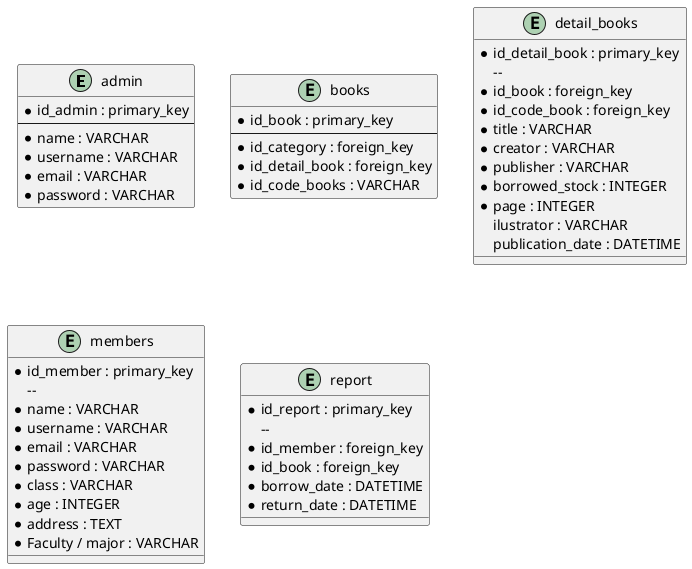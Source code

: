 @startuml
entity admin{
    * id_admin : primary_key
    --
    * name : VARCHAR
    * username : VARCHAR
    * email : VARCHAR
    * password : VARCHAR
}
entity books{
    * id_book : primary_key
    --
    * id_category : foreign_key 
    * id_detail_book : foreign_key 
    * id_code_books : VARCHAR
}
entity detail_books{
    * id_detail_book : primary_key
    -- 
    * id_book : foreign_key
    * id_code_book : foreign_key
    * title : VARCHAR
    * creator : VARCHAR
    * publisher : VARCHAR
    * borrowed_stock : INTEGER
    * page : INTEGER
    ilustrator : VARCHAR
    publication_date : DATETIME
}
entity members{
    * id_member : primary_key
    -- 
    * name : VARCHAR 
    * username : VARCHAR
    * email : VARCHAR
    * password : VARCHAR
    * class : VARCHAR
    * age : INTEGER
    * address : TEXT
    * Faculty / major : VARCHAR
}
entity report{
    * id_report : primary_key
    -- 
    * id_member : foreign_key
    * id_book : foreign_key
    * borrow_date : DATETIME
    * return_date : DATETIME
}
@enduml